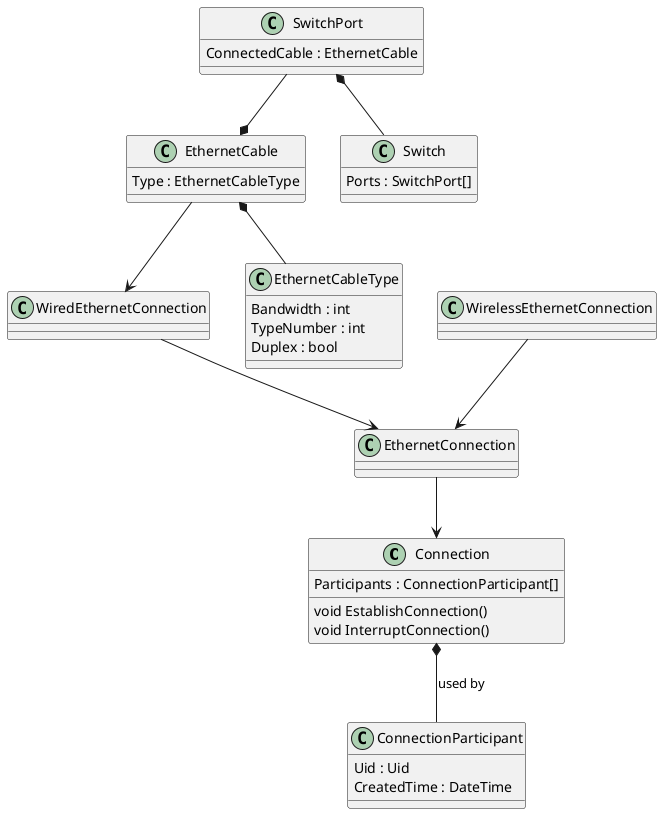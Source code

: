 ﻿@startuml
class Connection {
Participants : ConnectionParticipant[]

void EstablishConnection()
void InterruptConnection()
}

class ConnectionParticipant{
Uid : Uid
CreatedTime : DateTime

}

class EthernetConnection{

}

class WiredEthernetConnection{}

class WirelessEthernetConnection{}

class EthernetCable{
Type : EthernetCableType
}

class EthernetCableType {
Bandwidth : int
TypeNumber : int
Duplex : bool
}

class Switch {
Ports : SwitchPort[]
}

class SwitchPort {
ConnectedCable : EthernetCable
}

EthernetConnection --> Connection
WiredEthernetConnection --> EthernetConnection
WirelessEthernetConnection --> EthernetConnection
EthernetCable --> WiredEthernetConnection
Connection *-- ConnectionParticipant : used by
EthernetCable *-- EthernetCableType
SwitchPort *-- Switch
SwitchPort --* EthernetCable
@enduml
